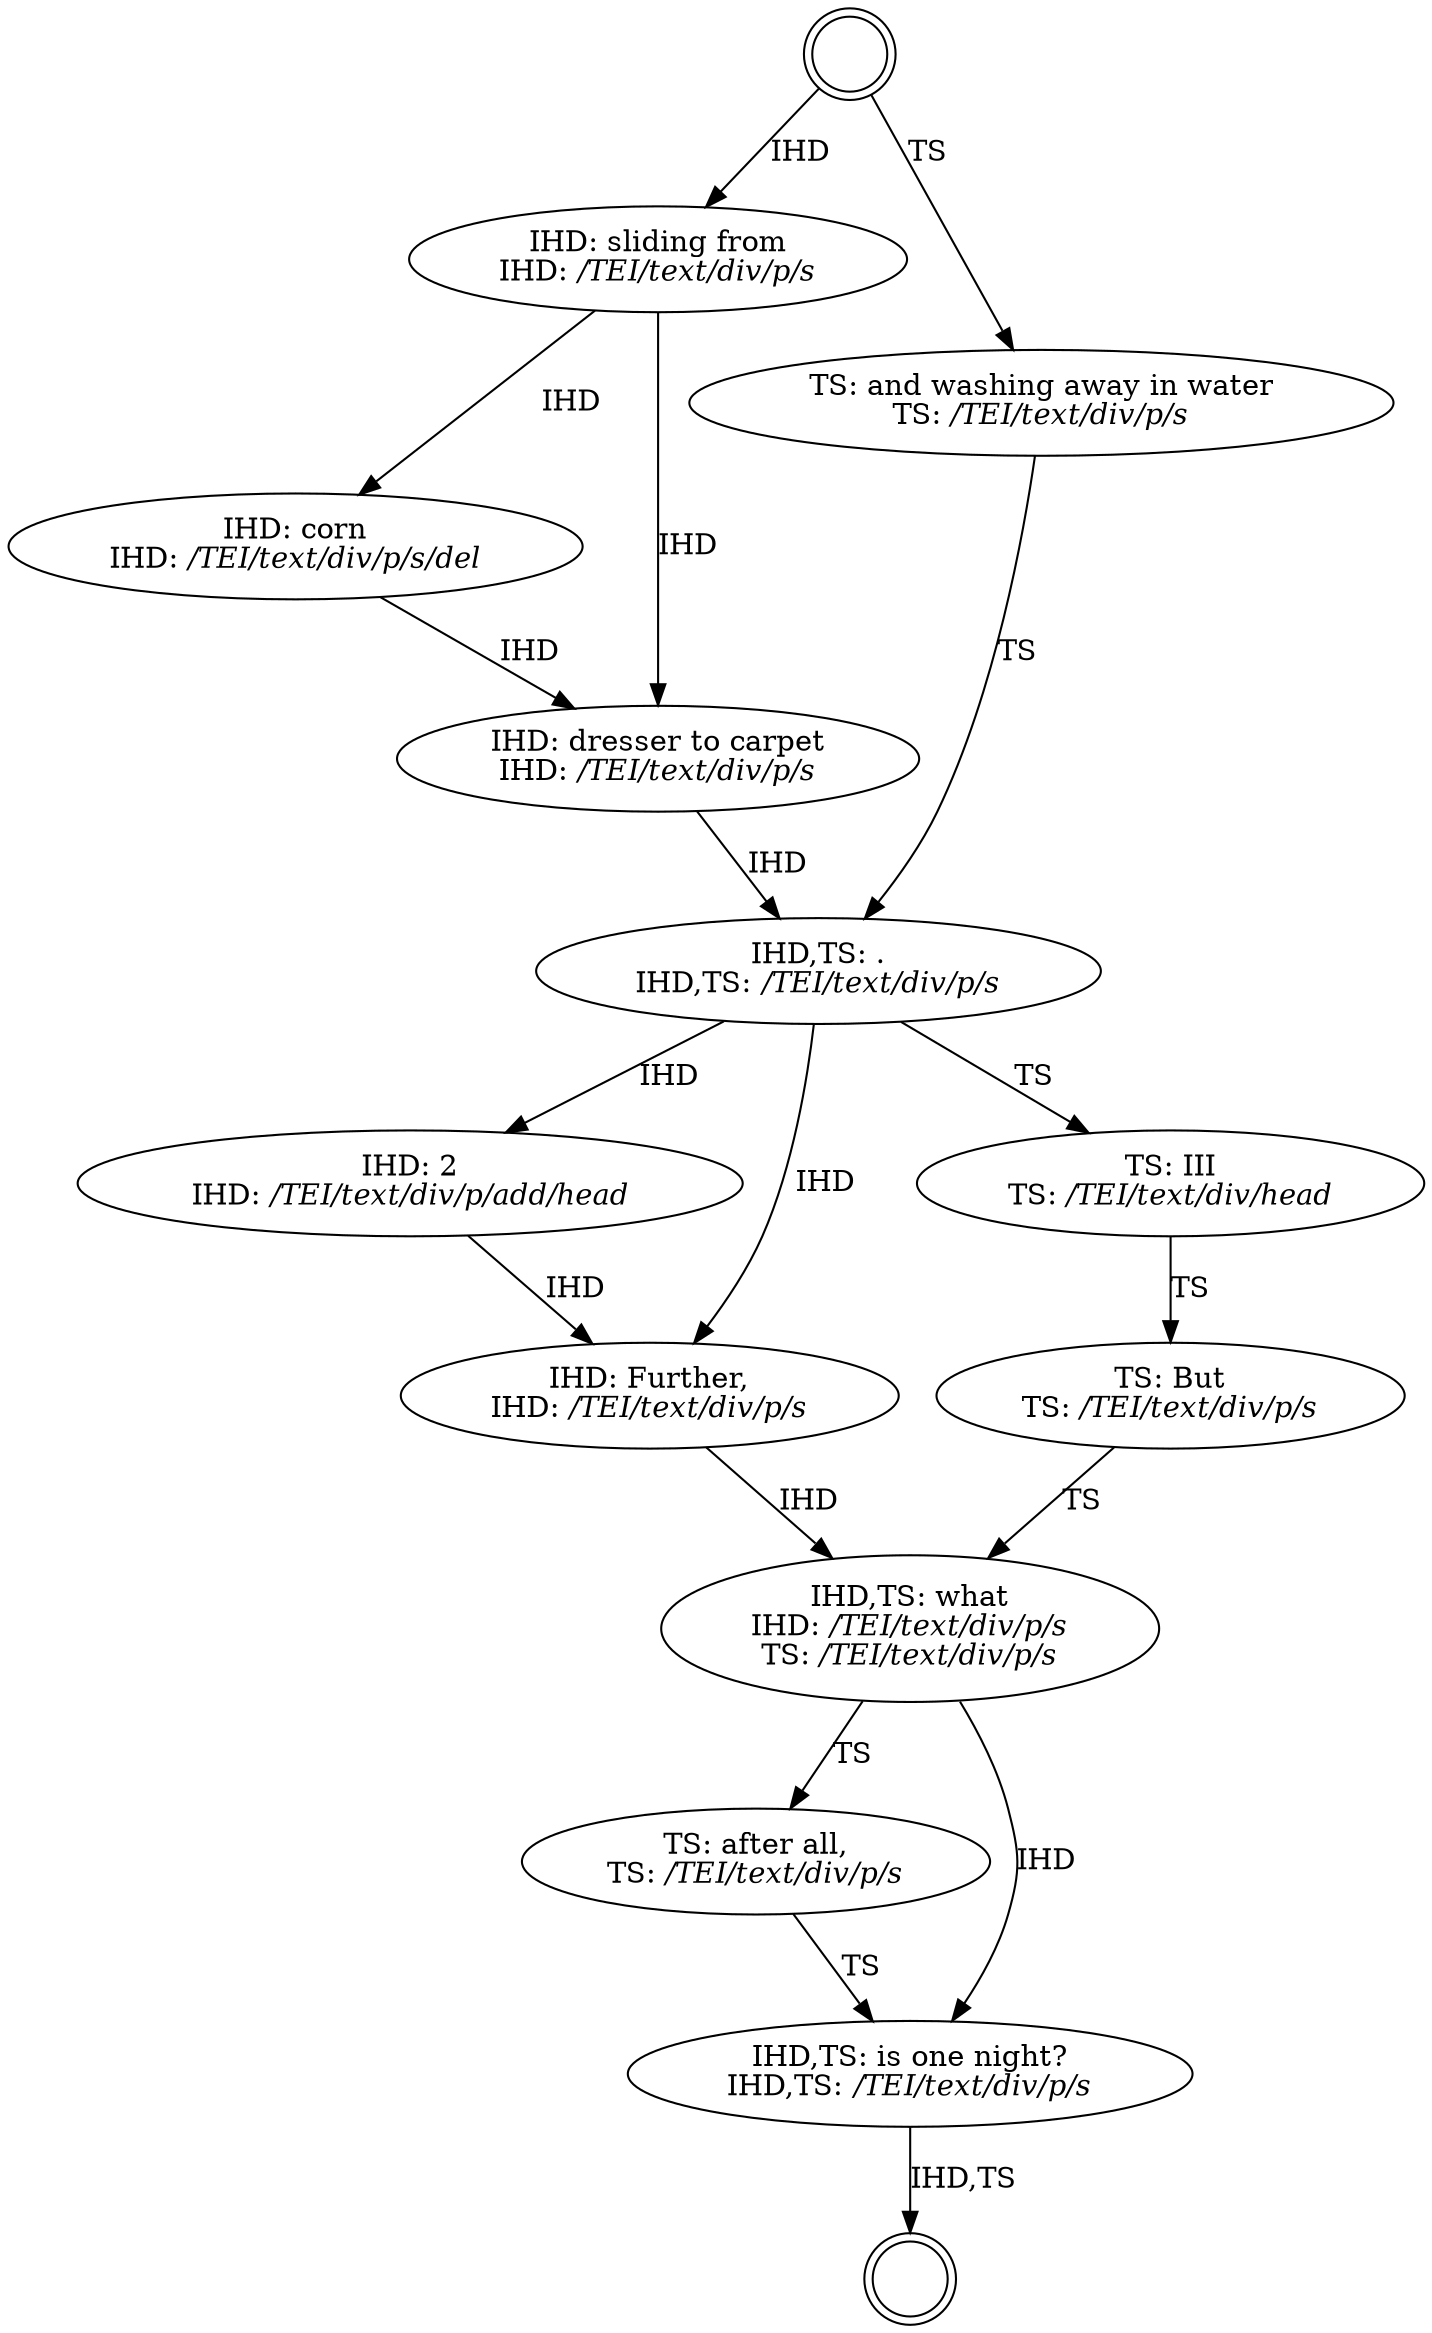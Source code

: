 digraph CollationGraph{
  labelloc=b

  t000 [label="";shape=doublecircle,rank=middle]
  t002 [label=<IHD: sliding&nbsp;from<br/>IHD: <i>/TEI/text/div/p/s</i>>]
  t008 [label=<IHD: corn<br/>IHD: <i>/TEI/text/div/p/s/del</i>>]
  t009 [label=<IHD: dresser&nbsp;to&nbsp;carpet<br/>IHD: <i>/TEI/text/div/p/s</i>>]
  t012 [label=<TS: and&nbsp;washing&nbsp;away&nbsp;in&nbsp;water<br/>TS: <i>/TEI/text/div/p/s</i>>]
  t010 [label=<IHD,TS: .<br/>IHD,TS: <i>/TEI/text/div/p/s</i>>]
  t011 [label=<IHD: 2<br/>IHD: <i>/TEI/text/div/p/add/head</i>>]
  t013 [label=<TS: III<br/>TS: <i>/TEI/text/div/head</i>>]
  t006 [label=<IHD: Further,<br/>IHD: <i>/TEI/text/div/p/s</i>>]
  t014 [label=<TS: But<br/>TS: <i>/TEI/text/div/p/s</i>>]
  t015 [label=<IHD,TS: what<br/>IHD: <i>/TEI/text/div/p/s</i><br/>TS: <i>/TEI/text/div/p/s</i>>]
  t016 [label=<TS: after&nbsp;all,<br/>TS: <i>/TEI/text/div/p/s</i>>]
  t007 [label=<IHD,TS: is&nbsp;one&nbsp;night?<br/>IHD,TS: <i>/TEI/text/div/p/s</i>>]
  t001 [label="";shape=doublecircle,rank=middle]

  # () -> (sliding from)
  t000 -> t002[label="IHD"]

  # (sliding from) -> (corn)
  t002 -> t008[label="IHD"]

  # (corn) -> (dresser to carpet)
  t008 -> t009[label="IHD"]

  # (sliding from) -> (dresser to carpet)
  t002 -> t009[label="IHD"]

  # (dresser to carpet) -> (.)
  t009 -> t010[label="IHD"]

  # (.) -> (2)
  t010 -> t011[label="IHD"]

  # (2) -> (further,)
  t011 -> t006[label="IHD"]

  # (.) -> (further,)
  t010 -> t006[label="IHD"]

  # (further,) -> (what)
  t006  -> t015[label="IHD"]

  # (what) -> (is one night?)
  t015->t007[label="IHD"]

  # () -> (and washing away in water)
  t000 -> t012[label="TS"]

  # (and washing away in water) -> (.)
  t012 -> t010[label="TS"]

  # (.) -> (III)
  t010 -> t013[label="TS"]

  # (III) -> (but)
  t013 -> t014[label="TS"]

  # (but) -> (what)
  t014 -> t015[label="TS"]

  # (what) -> (after all,)
  t015  -> t016[label="TS"]

  # (after all,) -> (is one night?)
  t016 -> t007[label="TS"]

  # (is one night?) -> ()
  t007 -> t001[label="IHD,TS"]
}